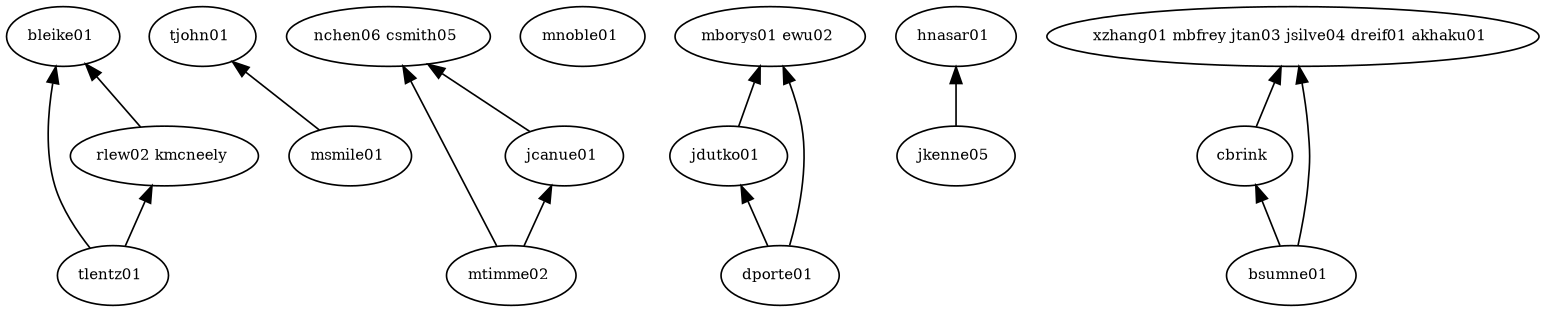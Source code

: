 digraph testgraph { fontsize="9" 
size="10.3,7.7"; ratio=compress
node [fontsize="9"] 
edge [fontsize="9"]N1 [label="tlentz01 "]
N2 [label="tjohn01 "]
N3 [label="rlew02 kmcneely "]
N4 [label="mtimme02 "]
N5 [label="mnoble01 "]
N6 [label="msmile01 "]
N7 [label="jdutko01 "]
N8 [label="jcanue01 "]
N9 [label="jkenne05 "]
N10 [label="mborys01 ewu02 "]
N11 [label="dporte01 "]
N12 [label="nchen06 csmith05 "]
N13 [label="cbrink "]
N14 [label="bsumne01 "]
N15 [label="bleike01 "]
N16 [label="xzhang01 mbfrey jtan03 jsilve04 dreif01 akhaku01 "]
N17 [label="hnasar01 "]
N2 -> N6 [dir=back]
N3 -> N1 [dir=back]
N7 -> N11 [dir=back]
N8 -> N4 [dir=back]
N10 -> N7 [dir=back]
N10 -> N11 [dir=back]
N12 -> N4 [dir=back]
N12 -> N8 [dir=back]
N13 -> N14 [dir=back]
N15 -> N1 [dir=back]
N15 -> N3 [dir=back]
N16 -> N13 [dir=back]
N16 -> N14 [dir=back]
N17 -> N9 [dir=back]
}